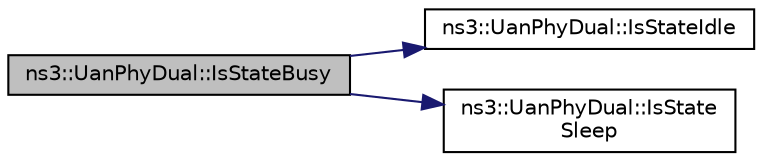 digraph "ns3::UanPhyDual::IsStateBusy"
{
  edge [fontname="Helvetica",fontsize="10",labelfontname="Helvetica",labelfontsize="10"];
  node [fontname="Helvetica",fontsize="10",shape=record];
  rankdir="LR";
  Node1 [label="ns3::UanPhyDual::IsStateBusy",height=0.2,width=0.4,color="black", fillcolor="grey75", style="filled", fontcolor="black"];
  Node1 -> Node2 [color="midnightblue",fontsize="10",style="solid"];
  Node2 [label="ns3::UanPhyDual::IsStateIdle",height=0.2,width=0.4,color="black", fillcolor="white", style="filled",URL="$dd/dfb/classns3_1_1UanPhyDual.html#a7e0020514508182f94e44a148180d490"];
  Node1 -> Node3 [color="midnightblue",fontsize="10",style="solid"];
  Node3 [label="ns3::UanPhyDual::IsState\lSleep",height=0.2,width=0.4,color="black", fillcolor="white", style="filled",URL="$dd/dfb/classns3_1_1UanPhyDual.html#a8f9cba82b2e21b34a7729a21849ce94f"];
}
